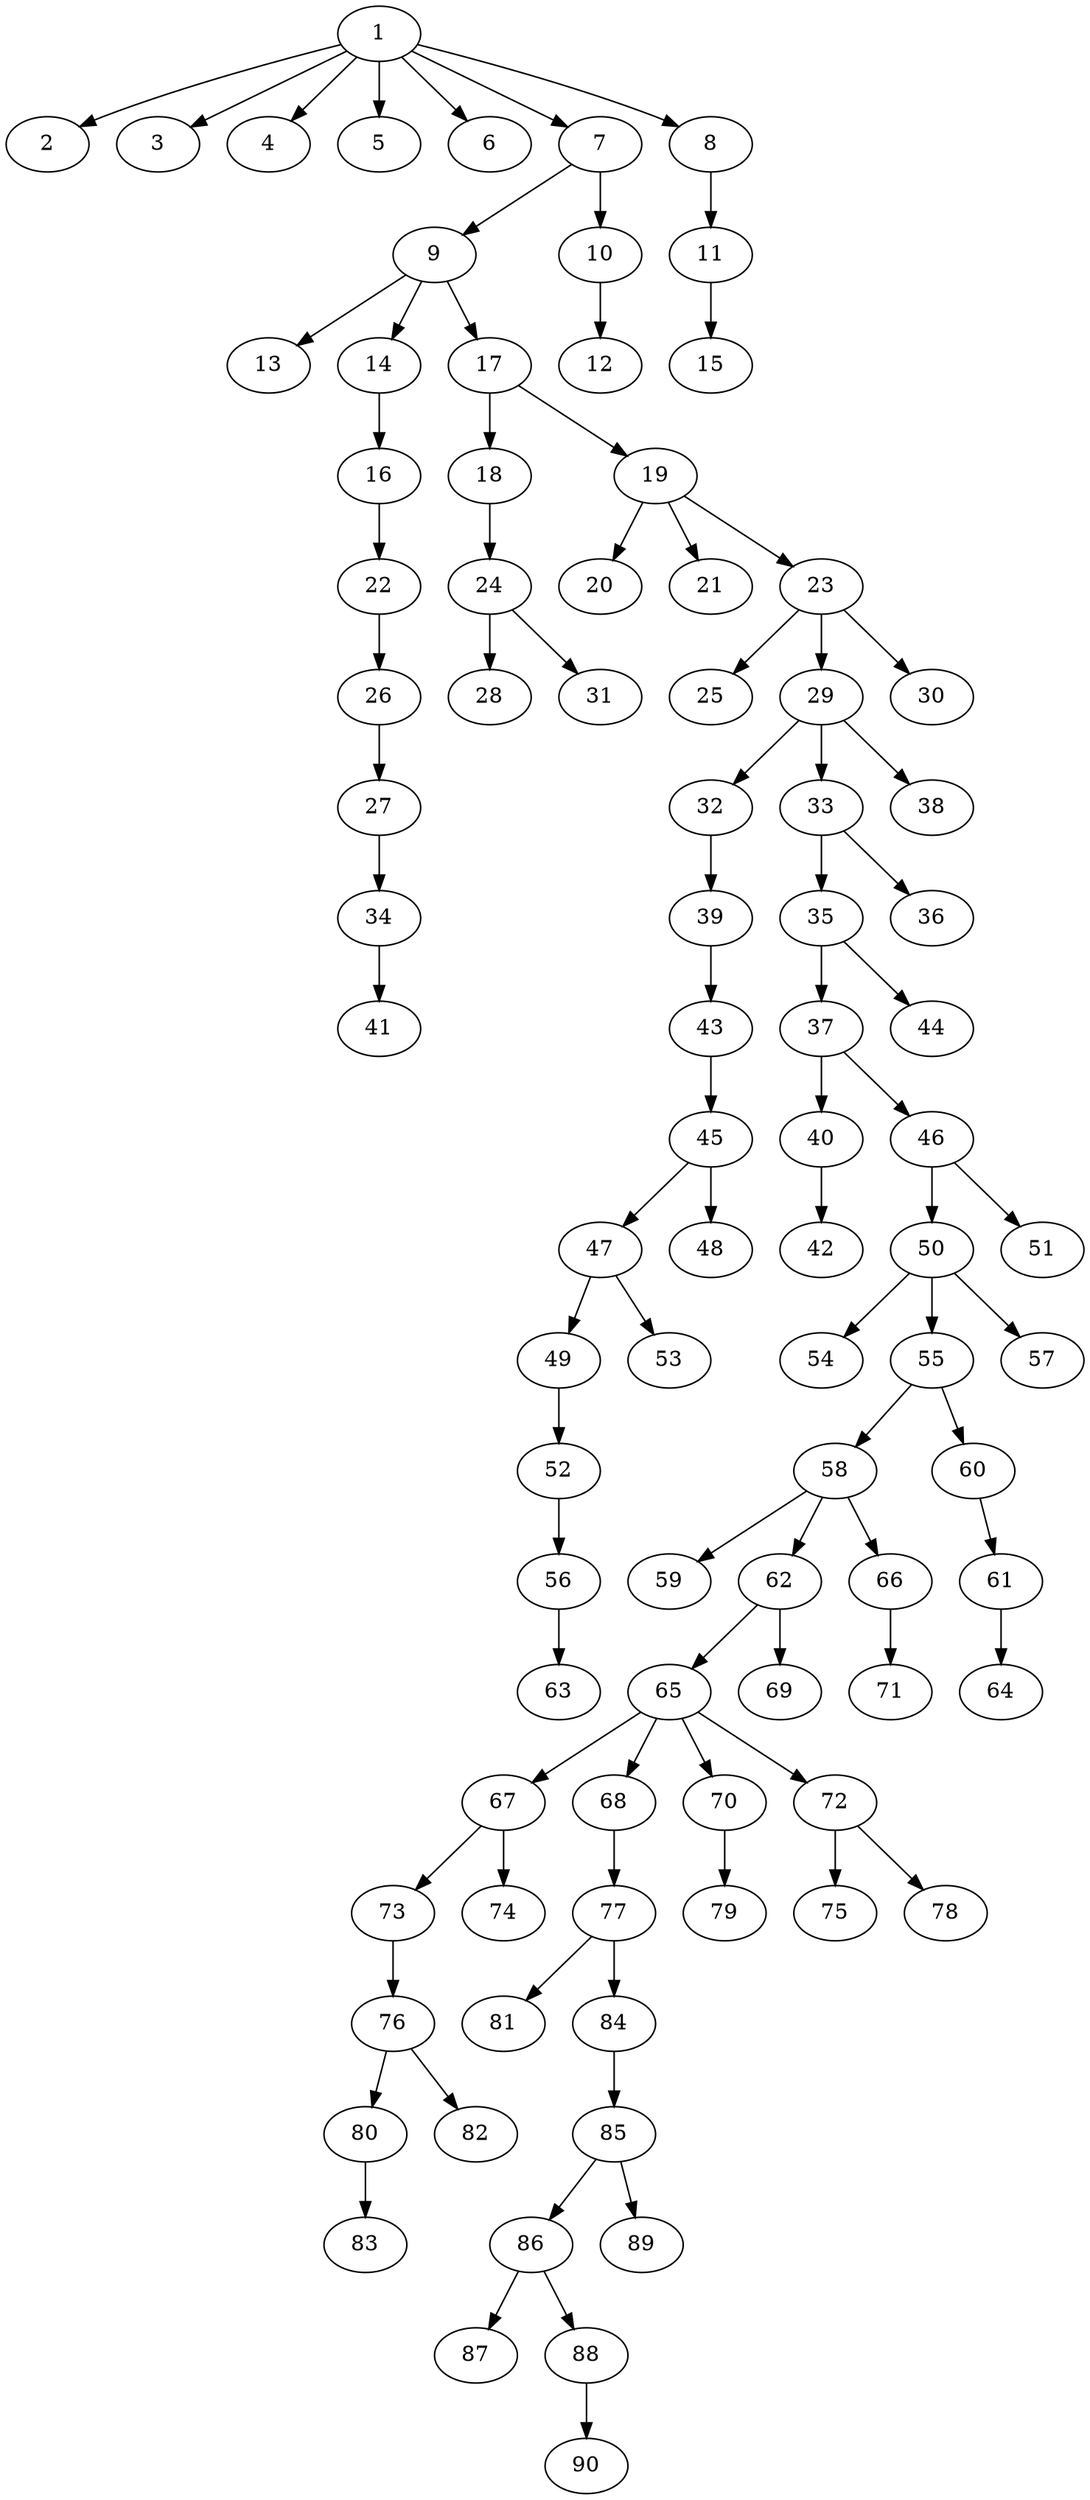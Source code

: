// DAG automatically generated by daggen at Wed Apr 12 12:23:16 2017
// ./daggen --dot -n 90 --jump=5 --fat=0.2 --regularity=0.6 --density=0.4 
digraph G {
  1 [size="68719476736", alpha="0.08"]
  1 -> 2 [size ="134217728"]
  1 -> 3 [size ="134217728"]
  1 -> 4 [size ="134217728"]
  1 -> 5 [size ="134217728"]
  1 -> 6 [size ="134217728"]
  1 -> 7 [size ="134217728"]
  1 -> 8 [size ="134217728"]
  2 [size="1073741824000", alpha="0.18"]
  3 [size="782757789696", alpha="0.14"]
  4 [size="1741776509", alpha="0.18"]
  5 [size="368293445632", alpha="0.12"]
  6 [size="231928233984", alpha="0.15"]
  7 [size="231928233984", alpha="0.12"]
  7 -> 9 [size ="301989888"]
  7 -> 10 [size ="301989888"]
  8 [size="68719476736", alpha="0.12"]
  8 -> 11 [size ="134217728"]
  9 [size="8589934592", alpha="0.19"]
  9 -> 13 [size ="33554432"]
  9 -> 14 [size ="33554432"]
  9 -> 17 [size ="33554432"]
  10 [size="227873486314", alpha="0.09"]
  10 -> 12 [size ="411041792"]
  11 [size="368293445632", alpha="0.15"]
  11 -> 15 [size ="411041792"]
  12 [size="10952193413", alpha="0.05"]
  13 [size="429273365", alpha="0.10"]
  14 [size="549755813888", alpha="0.06"]
  14 -> 16 [size ="536870912"]
  15 [size="1073741824000", alpha="0.05"]
  16 [size="527280106626", alpha="0.19"]
  16 -> 22 [size ="838860800"]
  17 [size="29553911482", alpha="0.06"]
  17 -> 18 [size ="536870912"]
  17 -> 19 [size ="536870912"]
  18 [size="1626522731", alpha="0.15"]
  18 -> 24 [size ="33554432"]
  19 [size="231928233984", alpha="0.01"]
  19 -> 20 [size ="301989888"]
  19 -> 21 [size ="301989888"]
  19 -> 23 [size ="301989888"]
  20 [size="41441835732", alpha="0.05"]
  21 [size="28991029248", alpha="0.18"]
  22 [size="1583459036", alpha="0.05"]
  22 -> 26 [size ="134217728"]
  23 [size="44887840728", alpha="0.04"]
  23 -> 25 [size ="134217728"]
  23 -> 29 [size ="134217728"]
  23 -> 30 [size ="134217728"]
  24 [size="142672952134", alpha="0.02"]
  24 -> 28 [size ="209715200"]
  24 -> 31 [size ="209715200"]
  25 [size="21084413893", alpha="0.05"]
  26 [size="311004327393", alpha="0.06"]
  26 -> 27 [size ="679477248"]
  27 [size="8589934592", alpha="0.06"]
  27 -> 34 [size ="33554432"]
  28 [size="231928233984", alpha="0.15"]
  29 [size="18890778429", alpha="0.02"]
  29 -> 32 [size ="679477248"]
  29 -> 33 [size ="679477248"]
  29 -> 38 [size ="679477248"]
  30 [size="286314388139", alpha="0.14"]
  31 [size="46172563878", alpha="0.07"]
  32 [size="28991029248", alpha="0.08"]
  32 -> 39 [size ="75497472"]
  33 [size="4263301666", alpha="0.19"]
  33 -> 35 [size ="75497472"]
  33 -> 36 [size ="75497472"]
  34 [size="8589934592", alpha="0.02"]
  34 -> 41 [size ="33554432"]
  35 [size="3111964213", alpha="0.14"]
  35 -> 37 [size ="75497472"]
  35 -> 44 [size ="75497472"]
  36 [size="8427489046", alpha="0.01"]
  37 [size="33940264536", alpha="0.15"]
  37 -> 40 [size ="134217728"]
  37 -> 46 [size ="134217728"]
  38 [size="742155724610", alpha="0.17"]
  39 [size="88740158076", alpha="0.10"]
  39 -> 43 [size ="134217728"]
  40 [size="222883368444", alpha="0.11"]
  40 -> 42 [size ="209715200"]
  41 [size="11127113340", alpha="0.11"]
  42 [size="3723523150", alpha="0.06"]
  43 [size="1355101270", alpha="0.11"]
  43 -> 45 [size ="134217728"]
  44 [size="977297348", alpha="0.07"]
  45 [size="247522545401", alpha="0.06"]
  45 -> 47 [size ="209715200"]
  45 -> 48 [size ="209715200"]
  46 [size="2926910789", alpha="0.09"]
  46 -> 50 [size ="75497472"]
  46 -> 51 [size ="75497472"]
  47 [size="603442410741", alpha="0.06"]
  47 -> 49 [size ="838860800"]
  47 -> 53 [size ="838860800"]
  48 [size="1073741824000", alpha="0.09"]
  49 [size="68719476736", alpha="0.10"]
  49 -> 52 [size ="134217728"]
  50 [size="28991029248", alpha="0.09"]
  50 -> 54 [size ="75497472"]
  50 -> 55 [size ="75497472"]
  50 -> 57 [size ="75497472"]
  51 [size="368293445632", alpha="0.13"]
  52 [size="75755220295", alpha="0.11"]
  52 -> 56 [size ="75497472"]
  53 [size="74955387967", alpha="0.10"]
  54 [size="98702113909", alpha="0.11"]
  55 [size="299168951060", alpha="0.07"]
  55 -> 58 [size ="209715200"]
  55 -> 60 [size ="209715200"]
  56 [size="710671491088", alpha="0.20"]
  56 -> 63 [size ="536870912"]
  57 [size="3879194999", alpha="0.06"]
  58 [size="134217728000", alpha="0.01"]
  58 -> 59 [size ="209715200"]
  58 -> 62 [size ="209715200"]
  58 -> 66 [size ="209715200"]
  59 [size="1697566701", alpha="0.03"]
  60 [size="134217728000", alpha="0.15"]
  60 -> 61 [size ="209715200"]
  61 [size="696570614377", alpha="0.10"]
  61 -> 64 [size ="679477248"]
  62 [size="7827276564", alpha="0.19"]
  62 -> 65 [size ="411041792"]
  62 -> 69 [size ="411041792"]
  63 [size="8589934592", alpha="0.15"]
  64 [size="6113071234", alpha="0.17"]
  65 [size="383577164966", alpha="0.04"]
  65 -> 67 [size ="679477248"]
  65 -> 68 [size ="679477248"]
  65 -> 70 [size ="679477248"]
  65 -> 72 [size ="679477248"]
  66 [size="231928233984", alpha="0.10"]
  66 -> 71 [size ="301989888"]
  67 [size="25622549708", alpha="0.01"]
  67 -> 73 [size ="411041792"]
  67 -> 74 [size ="411041792"]
  68 [size="13823907752", alpha="0.11"]
  68 -> 77 [size ="536870912"]
  69 [size="5564751321", alpha="0.09"]
  70 [size="23877623206", alpha="0.06"]
  70 -> 79 [size ="75497472"]
  71 [size="1503244087", alpha="0.15"]
  72 [size="757700891324", alpha="0.11"]
  72 -> 75 [size ="536870912"]
  72 -> 78 [size ="536870912"]
  73 [size="8589934592", alpha="0.11"]
  73 -> 76 [size ="33554432"]
  74 [size="107721473431", alpha="0.06"]
  75 [size="1558581924", alpha="0.14"]
  76 [size="9901656154", alpha="0.17"]
  76 -> 80 [size ="33554432"]
  76 -> 82 [size ="33554432"]
  77 [size="8589934592", alpha="0.06"]
  77 -> 81 [size ="33554432"]
  77 -> 84 [size ="33554432"]
  78 [size="134217728000", alpha="0.08"]
  79 [size="134217728000", alpha="0.02"]
  80 [size="231928233984", alpha="0.11"]
  80 -> 83 [size ="301989888"]
  81 [size="368293445632", alpha="0.05"]
  82 [size="127754916369", alpha="0.09"]
  83 [size="1051608006063", alpha="0.17"]
  84 [size="8589934592", alpha="0.02"]
  84 -> 85 [size ="33554432"]
  85 [size="368293445632", alpha="0.00"]
  85 -> 86 [size ="411041792"]
  85 -> 89 [size ="411041792"]
  86 [size="549755813888", alpha="0.02"]
  86 -> 87 [size ="536870912"]
  86 -> 88 [size ="536870912"]
  87 [size="368293445632", alpha="0.02"]
  88 [size="16230150061", alpha="0.01"]
  88 -> 90 [size ="301989888"]
  89 [size="163689706008", alpha="0.13"]
  90 [size="1313860767012", alpha="0.15"]
}
